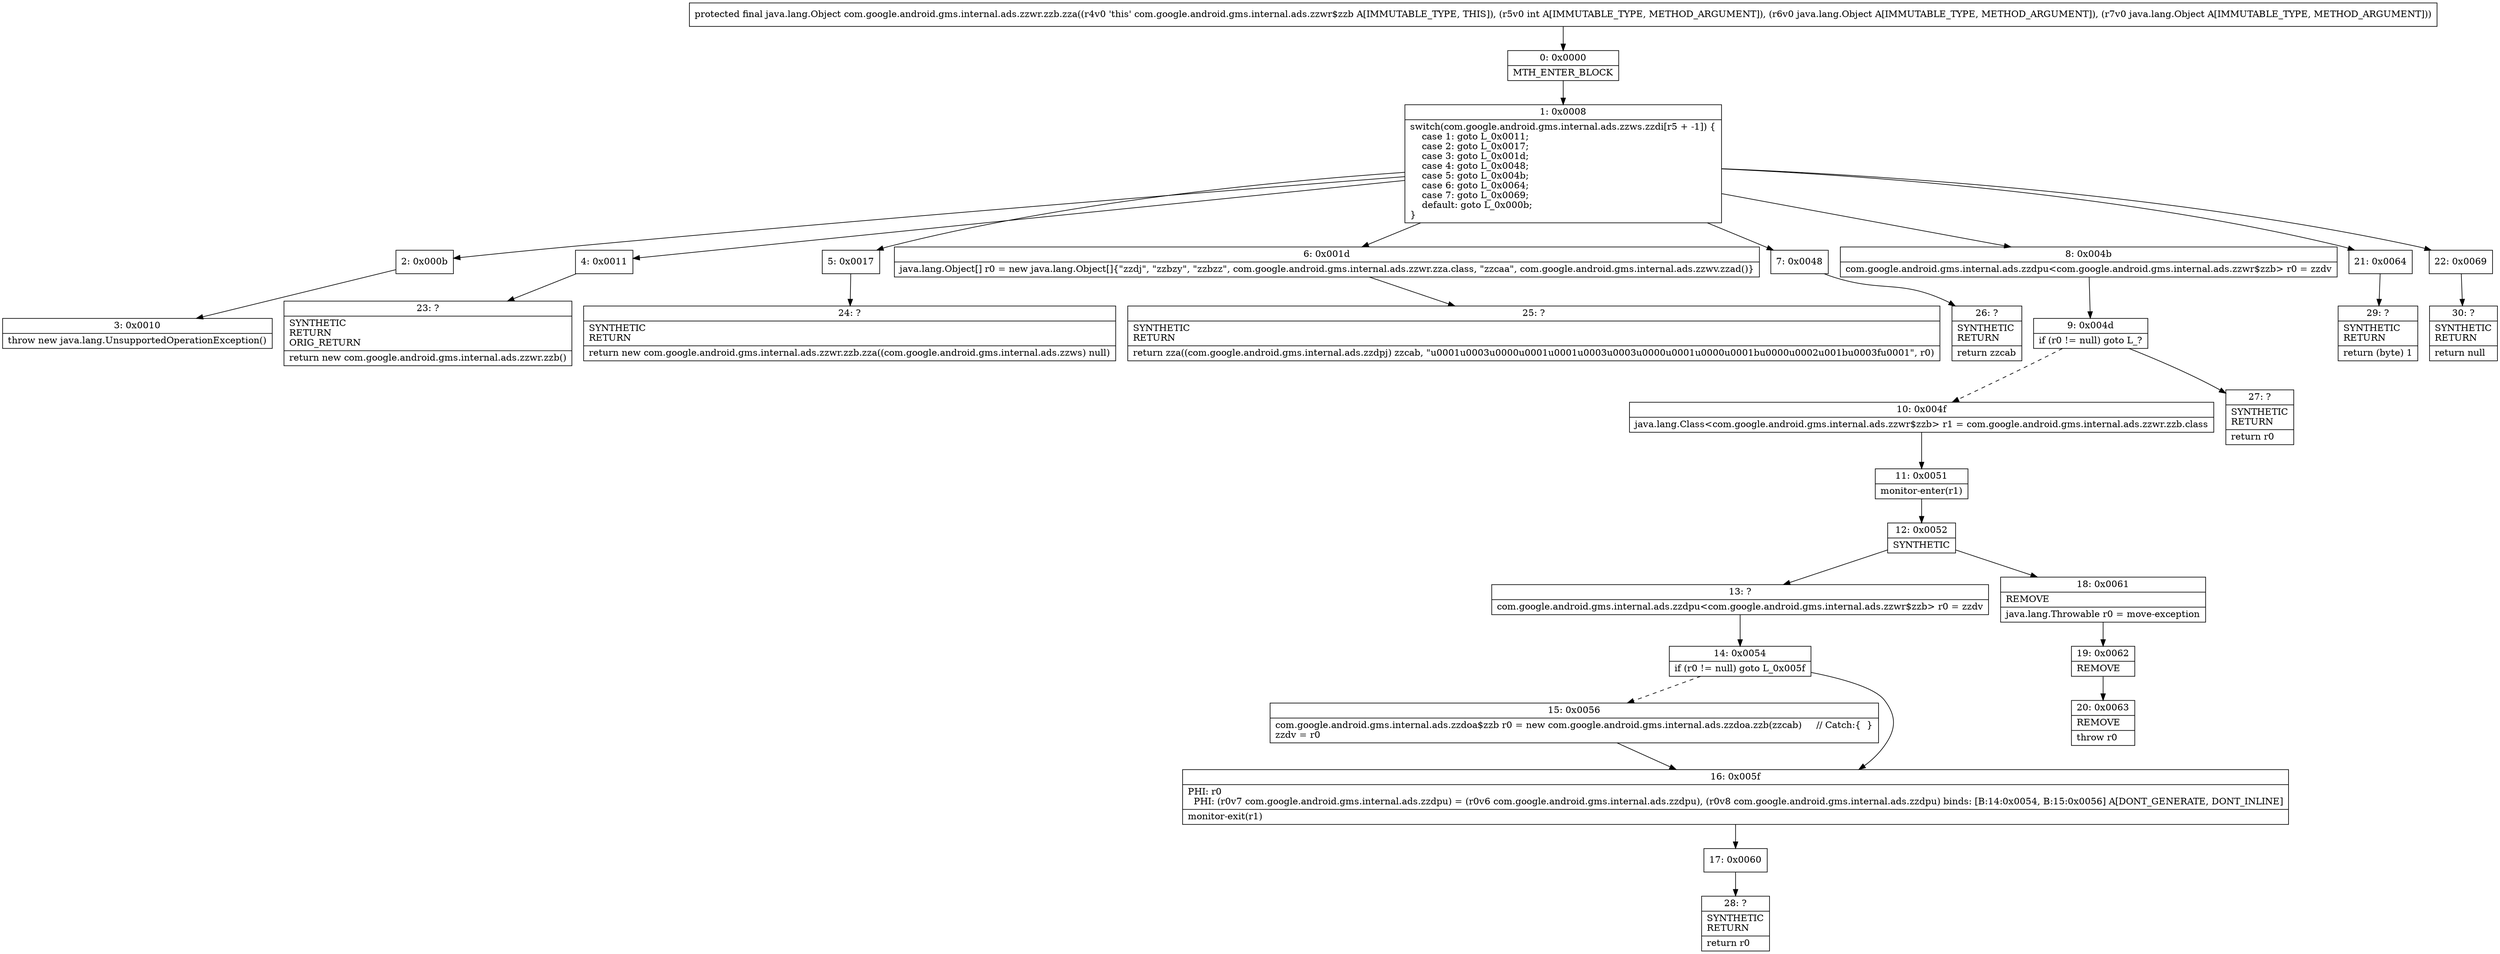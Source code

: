 digraph "CFG forcom.google.android.gms.internal.ads.zzwr.zzb.zza(ILjava\/lang\/Object;Ljava\/lang\/Object;)Ljava\/lang\/Object;" {
Node_0 [shape=record,label="{0\:\ 0x0000|MTH_ENTER_BLOCK\l}"];
Node_1 [shape=record,label="{1\:\ 0x0008|switch(com.google.android.gms.internal.ads.zzws.zzdi[r5 + \-1]) \{\l    case 1: goto L_0x0011;\l    case 2: goto L_0x0017;\l    case 3: goto L_0x001d;\l    case 4: goto L_0x0048;\l    case 5: goto L_0x004b;\l    case 6: goto L_0x0064;\l    case 7: goto L_0x0069;\l    default: goto L_0x000b;\l\}\l}"];
Node_2 [shape=record,label="{2\:\ 0x000b}"];
Node_3 [shape=record,label="{3\:\ 0x0010|throw new java.lang.UnsupportedOperationException()\l}"];
Node_4 [shape=record,label="{4\:\ 0x0011}"];
Node_5 [shape=record,label="{5\:\ 0x0017}"];
Node_6 [shape=record,label="{6\:\ 0x001d|java.lang.Object[] r0 = new java.lang.Object[]\{\"zzdj\", \"zzbzy\", \"zzbzz\", com.google.android.gms.internal.ads.zzwr.zza.class, \"zzcaa\", com.google.android.gms.internal.ads.zzwv.zzad()\}\l}"];
Node_7 [shape=record,label="{7\:\ 0x0048}"];
Node_8 [shape=record,label="{8\:\ 0x004b|com.google.android.gms.internal.ads.zzdpu\<com.google.android.gms.internal.ads.zzwr$zzb\> r0 = zzdv\l}"];
Node_9 [shape=record,label="{9\:\ 0x004d|if (r0 != null) goto L_?\l}"];
Node_10 [shape=record,label="{10\:\ 0x004f|java.lang.Class\<com.google.android.gms.internal.ads.zzwr$zzb\> r1 = com.google.android.gms.internal.ads.zzwr.zzb.class\l}"];
Node_11 [shape=record,label="{11\:\ 0x0051|monitor\-enter(r1)\l}"];
Node_12 [shape=record,label="{12\:\ 0x0052|SYNTHETIC\l}"];
Node_13 [shape=record,label="{13\:\ ?|com.google.android.gms.internal.ads.zzdpu\<com.google.android.gms.internal.ads.zzwr$zzb\> r0 = zzdv\l}"];
Node_14 [shape=record,label="{14\:\ 0x0054|if (r0 != null) goto L_0x005f\l}"];
Node_15 [shape=record,label="{15\:\ 0x0056|com.google.android.gms.internal.ads.zzdoa$zzb r0 = new com.google.android.gms.internal.ads.zzdoa.zzb(zzcab)     \/\/ Catch:\{  \}\lzzdv = r0\l}"];
Node_16 [shape=record,label="{16\:\ 0x005f|PHI: r0 \l  PHI: (r0v7 com.google.android.gms.internal.ads.zzdpu) = (r0v6 com.google.android.gms.internal.ads.zzdpu), (r0v8 com.google.android.gms.internal.ads.zzdpu) binds: [B:14:0x0054, B:15:0x0056] A[DONT_GENERATE, DONT_INLINE]\l|monitor\-exit(r1)\l}"];
Node_17 [shape=record,label="{17\:\ 0x0060}"];
Node_18 [shape=record,label="{18\:\ 0x0061|REMOVE\l|java.lang.Throwable r0 = move\-exception\l}"];
Node_19 [shape=record,label="{19\:\ 0x0062|REMOVE\l}"];
Node_20 [shape=record,label="{20\:\ 0x0063|REMOVE\l|throw r0\l}"];
Node_21 [shape=record,label="{21\:\ 0x0064}"];
Node_22 [shape=record,label="{22\:\ 0x0069}"];
Node_23 [shape=record,label="{23\:\ ?|SYNTHETIC\lRETURN\lORIG_RETURN\l|return new com.google.android.gms.internal.ads.zzwr.zzb()\l}"];
Node_24 [shape=record,label="{24\:\ ?|SYNTHETIC\lRETURN\l|return new com.google.android.gms.internal.ads.zzwr.zzb.zza((com.google.android.gms.internal.ads.zzws) null)\l}"];
Node_25 [shape=record,label="{25\:\ ?|SYNTHETIC\lRETURN\l|return zza((com.google.android.gms.internal.ads.zzdpj) zzcab, \"u0001u0003u0000u0001u0001u0003u0003u0000u0001u0000u0001bu0000u0002u001bu0003fu0001\", r0)\l}"];
Node_26 [shape=record,label="{26\:\ ?|SYNTHETIC\lRETURN\l|return zzcab\l}"];
Node_27 [shape=record,label="{27\:\ ?|SYNTHETIC\lRETURN\l|return r0\l}"];
Node_28 [shape=record,label="{28\:\ ?|SYNTHETIC\lRETURN\l|return r0\l}"];
Node_29 [shape=record,label="{29\:\ ?|SYNTHETIC\lRETURN\l|return (byte) 1\l}"];
Node_30 [shape=record,label="{30\:\ ?|SYNTHETIC\lRETURN\l|return null\l}"];
MethodNode[shape=record,label="{protected final java.lang.Object com.google.android.gms.internal.ads.zzwr.zzb.zza((r4v0 'this' com.google.android.gms.internal.ads.zzwr$zzb A[IMMUTABLE_TYPE, THIS]), (r5v0 int A[IMMUTABLE_TYPE, METHOD_ARGUMENT]), (r6v0 java.lang.Object A[IMMUTABLE_TYPE, METHOD_ARGUMENT]), (r7v0 java.lang.Object A[IMMUTABLE_TYPE, METHOD_ARGUMENT])) }"];
MethodNode -> Node_0;
Node_0 -> Node_1;
Node_1 -> Node_2;
Node_1 -> Node_4;
Node_1 -> Node_5;
Node_1 -> Node_6;
Node_1 -> Node_7;
Node_1 -> Node_8;
Node_1 -> Node_21;
Node_1 -> Node_22;
Node_2 -> Node_3;
Node_4 -> Node_23;
Node_5 -> Node_24;
Node_6 -> Node_25;
Node_7 -> Node_26;
Node_8 -> Node_9;
Node_9 -> Node_10[style=dashed];
Node_9 -> Node_27;
Node_10 -> Node_11;
Node_11 -> Node_12;
Node_12 -> Node_13;
Node_12 -> Node_18;
Node_13 -> Node_14;
Node_14 -> Node_15[style=dashed];
Node_14 -> Node_16;
Node_15 -> Node_16;
Node_16 -> Node_17;
Node_17 -> Node_28;
Node_18 -> Node_19;
Node_19 -> Node_20;
Node_21 -> Node_29;
Node_22 -> Node_30;
}

